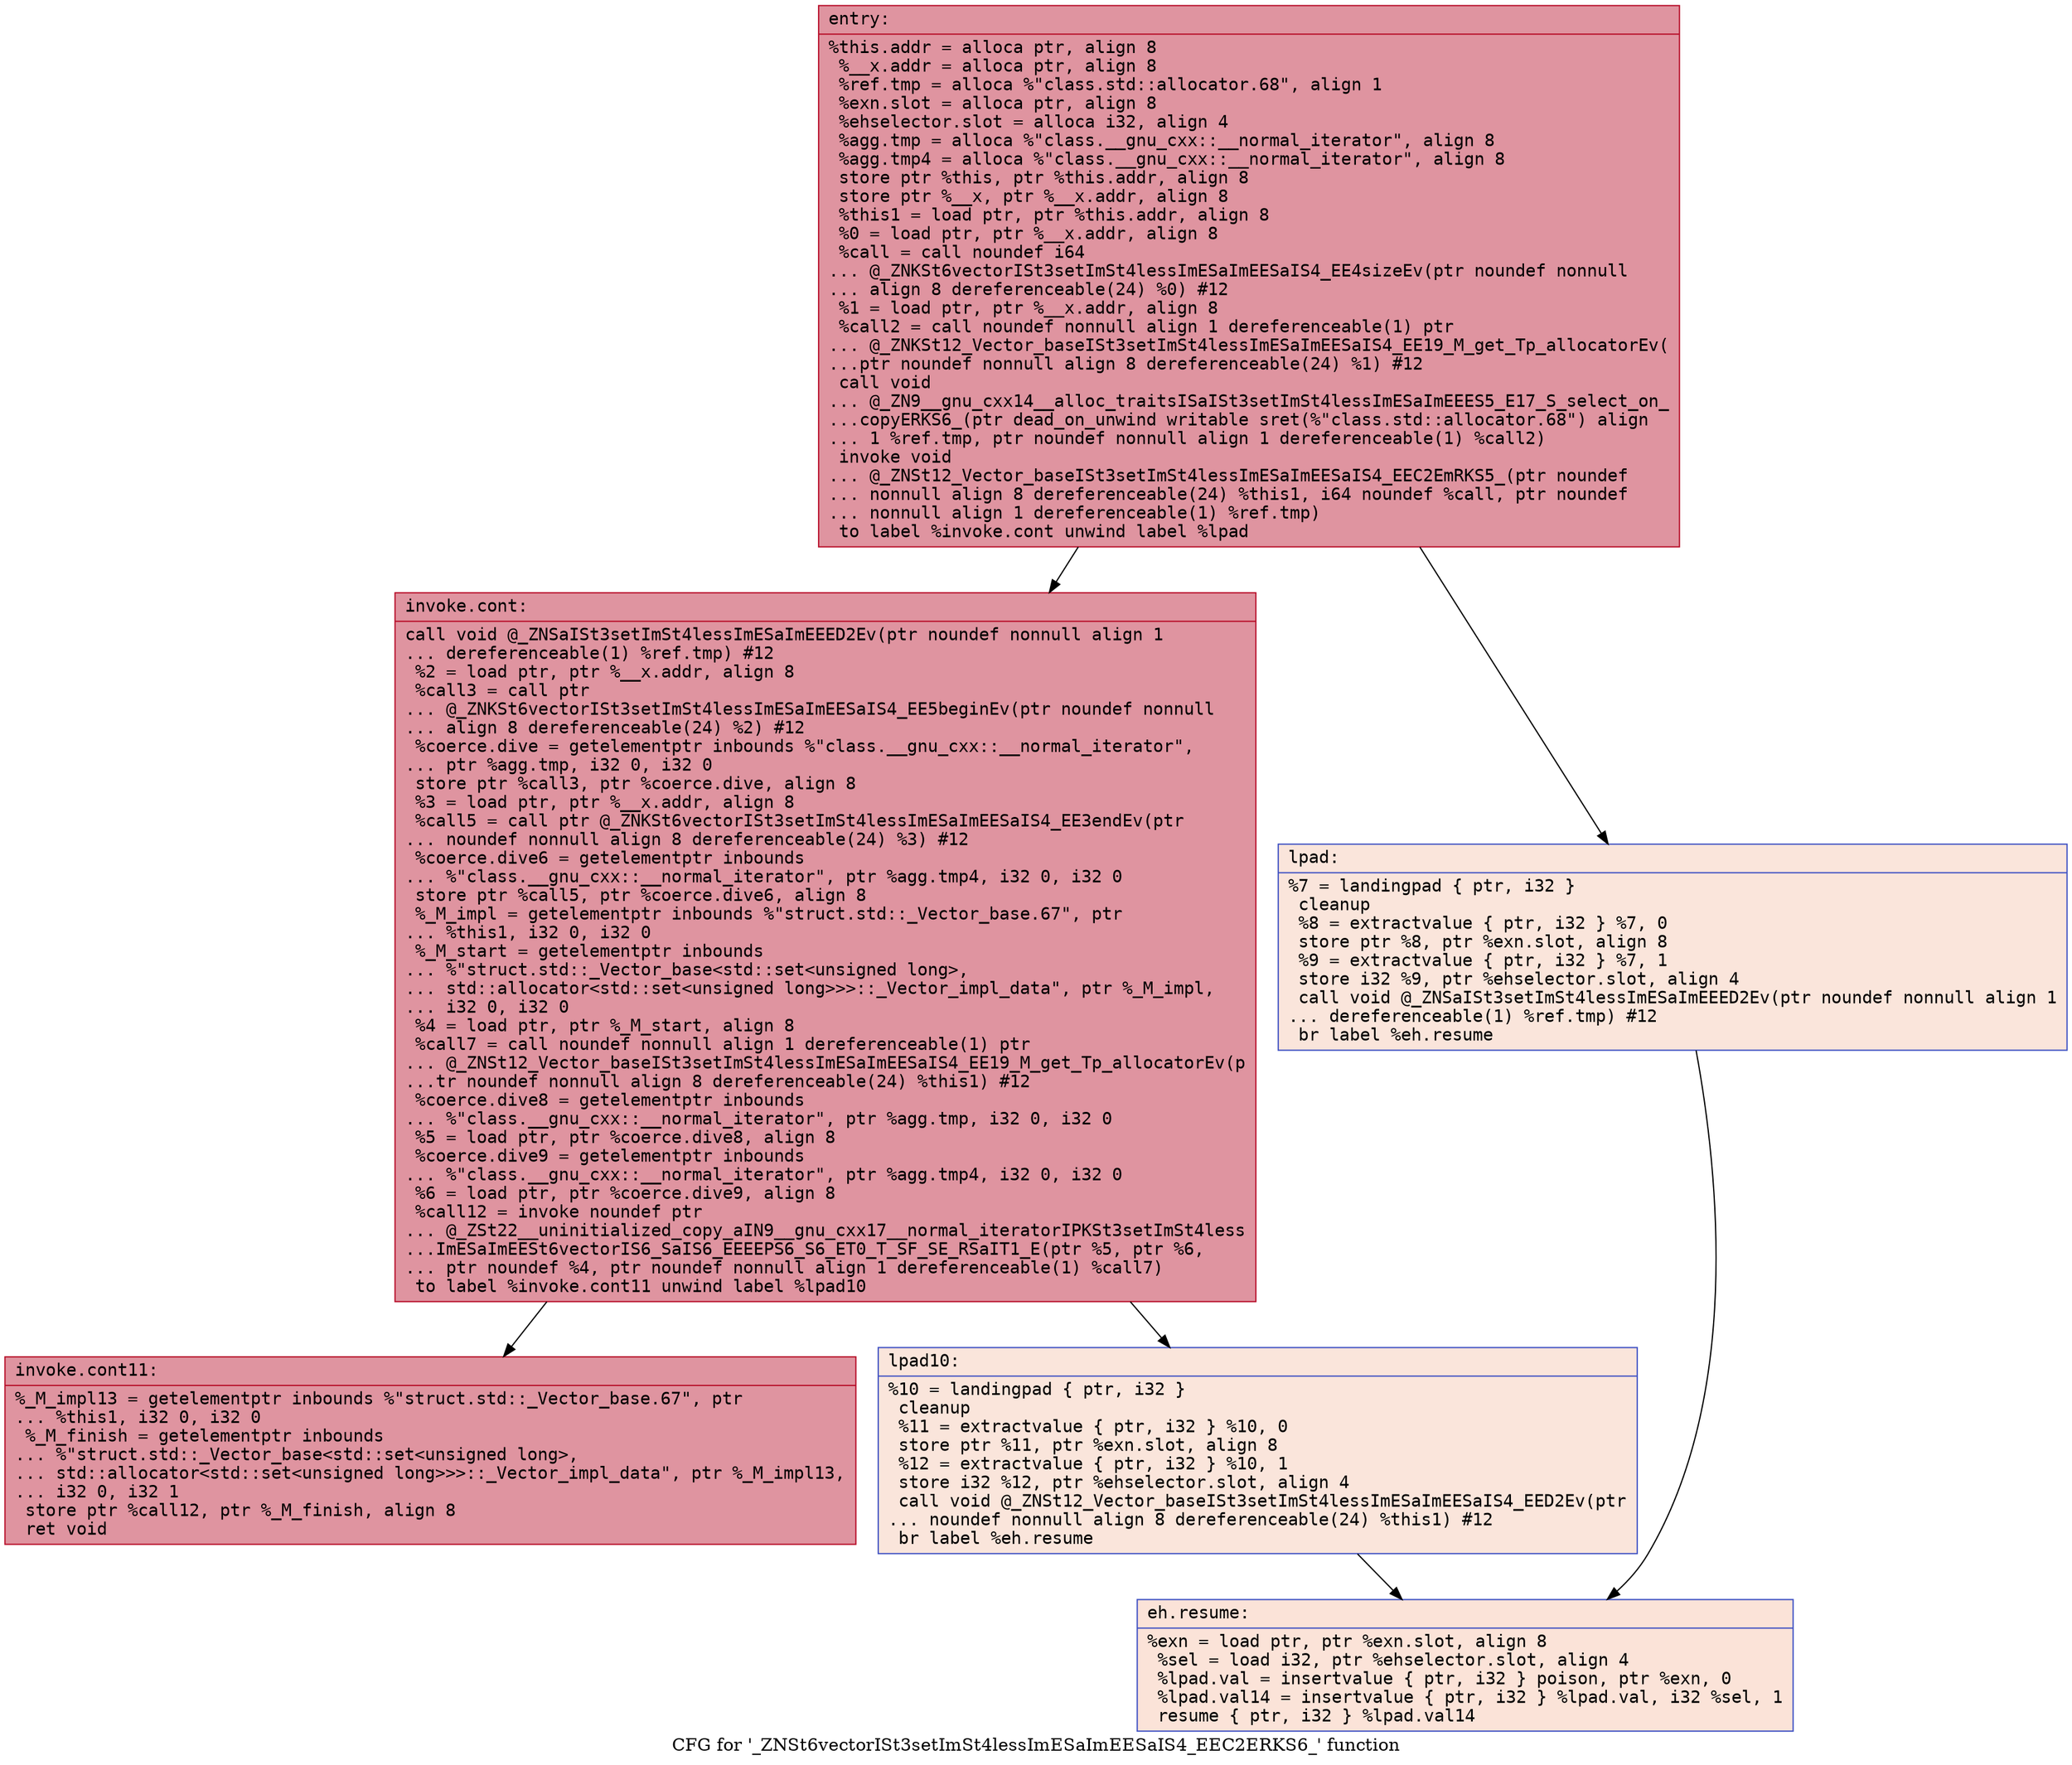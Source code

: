 digraph "CFG for '_ZNSt6vectorISt3setImSt4lessImESaImEESaIS4_EEC2ERKS6_' function" {
	label="CFG for '_ZNSt6vectorISt3setImSt4lessImESaImEESaIS4_EEC2ERKS6_' function";

	Node0x560dca0e9d20 [shape=record,color="#b70d28ff", style=filled, fillcolor="#b70d2870" fontname="Courier",label="{entry:\l|  %this.addr = alloca ptr, align 8\l  %__x.addr = alloca ptr, align 8\l  %ref.tmp = alloca %\"class.std::allocator.68\", align 1\l  %exn.slot = alloca ptr, align 8\l  %ehselector.slot = alloca i32, align 4\l  %agg.tmp = alloca %\"class.__gnu_cxx::__normal_iterator\", align 8\l  %agg.tmp4 = alloca %\"class.__gnu_cxx::__normal_iterator\", align 8\l  store ptr %this, ptr %this.addr, align 8\l  store ptr %__x, ptr %__x.addr, align 8\l  %this1 = load ptr, ptr %this.addr, align 8\l  %0 = load ptr, ptr %__x.addr, align 8\l  %call = call noundef i64\l... @_ZNKSt6vectorISt3setImSt4lessImESaImEESaIS4_EE4sizeEv(ptr noundef nonnull\l... align 8 dereferenceable(24) %0) #12\l  %1 = load ptr, ptr %__x.addr, align 8\l  %call2 = call noundef nonnull align 1 dereferenceable(1) ptr\l... @_ZNKSt12_Vector_baseISt3setImSt4lessImESaImEESaIS4_EE19_M_get_Tp_allocatorEv(\l...ptr noundef nonnull align 8 dereferenceable(24) %1) #12\l  call void\l... @_ZN9__gnu_cxx14__alloc_traitsISaISt3setImSt4lessImESaImEEES5_E17_S_select_on_\l...copyERKS6_(ptr dead_on_unwind writable sret(%\"class.std::allocator.68\") align\l... 1 %ref.tmp, ptr noundef nonnull align 1 dereferenceable(1) %call2)\l  invoke void\l... @_ZNSt12_Vector_baseISt3setImSt4lessImESaImEESaIS4_EEC2EmRKS5_(ptr noundef\l... nonnull align 8 dereferenceable(24) %this1, i64 noundef %call, ptr noundef\l... nonnull align 1 dereferenceable(1) %ref.tmp)\l          to label %invoke.cont unwind label %lpad\l}"];
	Node0x560dca0e9d20 -> Node0x560dca0eadf0[tooltip="entry -> invoke.cont\nProbability 100.00%" ];
	Node0x560dca0e9d20 -> Node0x560dca0eae70[tooltip="entry -> lpad\nProbability 0.00%" ];
	Node0x560dca0eadf0 [shape=record,color="#b70d28ff", style=filled, fillcolor="#b70d2870" fontname="Courier",label="{invoke.cont:\l|  call void @_ZNSaISt3setImSt4lessImESaImEEED2Ev(ptr noundef nonnull align 1\l... dereferenceable(1) %ref.tmp) #12\l  %2 = load ptr, ptr %__x.addr, align 8\l  %call3 = call ptr\l... @_ZNKSt6vectorISt3setImSt4lessImESaImEESaIS4_EE5beginEv(ptr noundef nonnull\l... align 8 dereferenceable(24) %2) #12\l  %coerce.dive = getelementptr inbounds %\"class.__gnu_cxx::__normal_iterator\",\l... ptr %agg.tmp, i32 0, i32 0\l  store ptr %call3, ptr %coerce.dive, align 8\l  %3 = load ptr, ptr %__x.addr, align 8\l  %call5 = call ptr @_ZNKSt6vectorISt3setImSt4lessImESaImEESaIS4_EE3endEv(ptr\l... noundef nonnull align 8 dereferenceable(24) %3) #12\l  %coerce.dive6 = getelementptr inbounds\l... %\"class.__gnu_cxx::__normal_iterator\", ptr %agg.tmp4, i32 0, i32 0\l  store ptr %call5, ptr %coerce.dive6, align 8\l  %_M_impl = getelementptr inbounds %\"struct.std::_Vector_base.67\", ptr\l... %this1, i32 0, i32 0\l  %_M_start = getelementptr inbounds\l... %\"struct.std::_Vector_base\<std::set\<unsigned long\>,\l... std::allocator\<std::set\<unsigned long\>\>\>::_Vector_impl_data\", ptr %_M_impl,\l... i32 0, i32 0\l  %4 = load ptr, ptr %_M_start, align 8\l  %call7 = call noundef nonnull align 1 dereferenceable(1) ptr\l... @_ZNSt12_Vector_baseISt3setImSt4lessImESaImEESaIS4_EE19_M_get_Tp_allocatorEv(p\l...tr noundef nonnull align 8 dereferenceable(24) %this1) #12\l  %coerce.dive8 = getelementptr inbounds\l... %\"class.__gnu_cxx::__normal_iterator\", ptr %agg.tmp, i32 0, i32 0\l  %5 = load ptr, ptr %coerce.dive8, align 8\l  %coerce.dive9 = getelementptr inbounds\l... %\"class.__gnu_cxx::__normal_iterator\", ptr %agg.tmp4, i32 0, i32 0\l  %6 = load ptr, ptr %coerce.dive9, align 8\l  %call12 = invoke noundef ptr\l... @_ZSt22__uninitialized_copy_aIN9__gnu_cxx17__normal_iteratorIPKSt3setImSt4less\l...ImESaImEESt6vectorIS6_SaIS6_EEEEPS6_S6_ET0_T_SF_SE_RSaIT1_E(ptr %5, ptr %6,\l... ptr noundef %4, ptr noundef nonnull align 1 dereferenceable(1) %call7)\l          to label %invoke.cont11 unwind label %lpad10\l}"];
	Node0x560dca0eadf0 -> Node0x560dca0ec1f0[tooltip="invoke.cont -> invoke.cont11\nProbability 100.00%" ];
	Node0x560dca0eadf0 -> Node0x560dca0ea910[tooltip="invoke.cont -> lpad10\nProbability 0.00%" ];
	Node0x560dca0ec1f0 [shape=record,color="#b70d28ff", style=filled, fillcolor="#b70d2870" fontname="Courier",label="{invoke.cont11:\l|  %_M_impl13 = getelementptr inbounds %\"struct.std::_Vector_base.67\", ptr\l... %this1, i32 0, i32 0\l  %_M_finish = getelementptr inbounds\l... %\"struct.std::_Vector_base\<std::set\<unsigned long\>,\l... std::allocator\<std::set\<unsigned long\>\>\>::_Vector_impl_data\", ptr %_M_impl13,\l... i32 0, i32 1\l  store ptr %call12, ptr %_M_finish, align 8\l  ret void\l}"];
	Node0x560dca0eae70 [shape=record,color="#3d50c3ff", style=filled, fillcolor="#f4c5ad70" fontname="Courier",label="{lpad:\l|  %7 = landingpad \{ ptr, i32 \}\l          cleanup\l  %8 = extractvalue \{ ptr, i32 \} %7, 0\l  store ptr %8, ptr %exn.slot, align 8\l  %9 = extractvalue \{ ptr, i32 \} %7, 1\l  store i32 %9, ptr %ehselector.slot, align 4\l  call void @_ZNSaISt3setImSt4lessImESaImEEED2Ev(ptr noundef nonnull align 1\l... dereferenceable(1) %ref.tmp) #12\l  br label %eh.resume\l}"];
	Node0x560dca0eae70 -> Node0x560dca0ece30[tooltip="lpad -> eh.resume\nProbability 100.00%" ];
	Node0x560dca0ea910 [shape=record,color="#3d50c3ff", style=filled, fillcolor="#f4c5ad70" fontname="Courier",label="{lpad10:\l|  %10 = landingpad \{ ptr, i32 \}\l          cleanup\l  %11 = extractvalue \{ ptr, i32 \} %10, 0\l  store ptr %11, ptr %exn.slot, align 8\l  %12 = extractvalue \{ ptr, i32 \} %10, 1\l  store i32 %12, ptr %ehselector.slot, align 4\l  call void @_ZNSt12_Vector_baseISt3setImSt4lessImESaImEESaIS4_EED2Ev(ptr\l... noundef nonnull align 8 dereferenceable(24) %this1) #12\l  br label %eh.resume\l}"];
	Node0x560dca0ea910 -> Node0x560dca0ece30[tooltip="lpad10 -> eh.resume\nProbability 100.00%" ];
	Node0x560dca0ece30 [shape=record,color="#3d50c3ff", style=filled, fillcolor="#f6bfa670" fontname="Courier",label="{eh.resume:\l|  %exn = load ptr, ptr %exn.slot, align 8\l  %sel = load i32, ptr %ehselector.slot, align 4\l  %lpad.val = insertvalue \{ ptr, i32 \} poison, ptr %exn, 0\l  %lpad.val14 = insertvalue \{ ptr, i32 \} %lpad.val, i32 %sel, 1\l  resume \{ ptr, i32 \} %lpad.val14\l}"];
}
